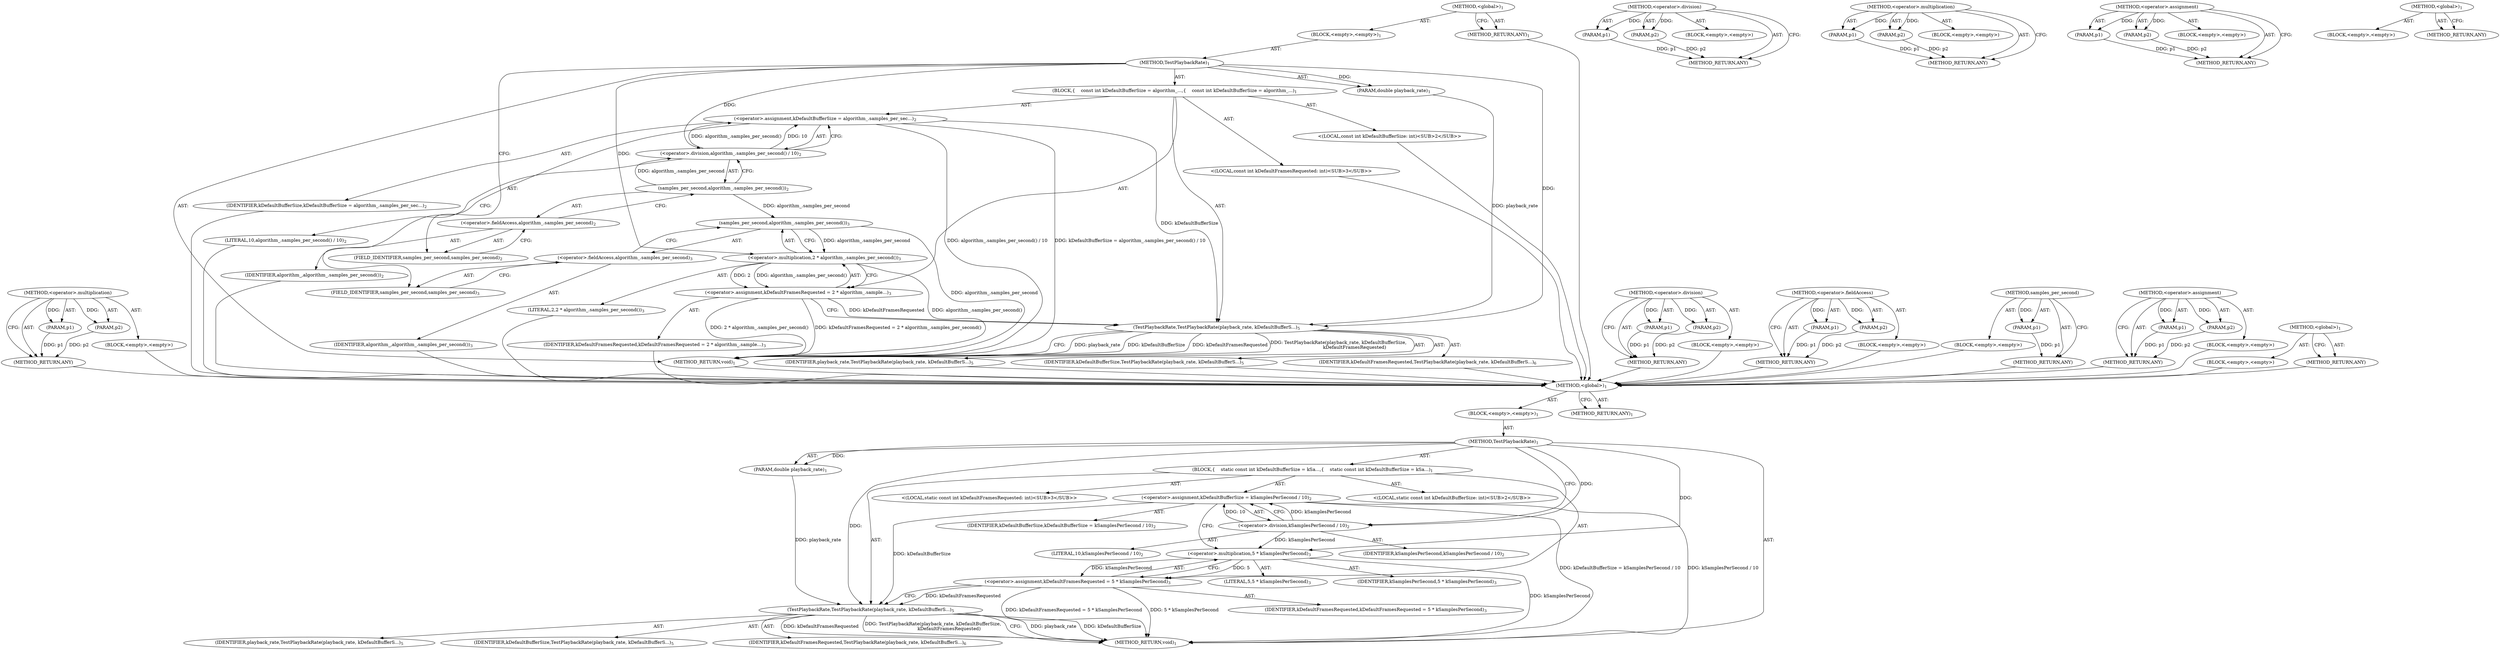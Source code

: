 digraph "&lt;global&gt;" {
vulnerable_6 [label=<(METHOD,&lt;global&gt;)<SUB>1</SUB>>];
vulnerable_7 [label=<(BLOCK,&lt;empty&gt;,&lt;empty&gt;)<SUB>1</SUB>>];
vulnerable_8 [label=<(METHOD,TestPlaybackRate)<SUB>1</SUB>>];
vulnerable_9 [label=<(PARAM,double playback_rate)<SUB>1</SUB>>];
vulnerable_10 [label=<(BLOCK,{
    static const int kDefaultBufferSize = kSa...,{
    static const int kDefaultBufferSize = kSa...)<SUB>1</SUB>>];
vulnerable_11 [label="<(LOCAL,static const int kDefaultBufferSize: int)<SUB>2</SUB>>"];
vulnerable_12 [label=<(&lt;operator&gt;.assignment,kDefaultBufferSize = kSamplesPerSecond / 10)<SUB>2</SUB>>];
vulnerable_13 [label=<(IDENTIFIER,kDefaultBufferSize,kDefaultBufferSize = kSamplesPerSecond / 10)<SUB>2</SUB>>];
vulnerable_14 [label=<(&lt;operator&gt;.division,kSamplesPerSecond / 10)<SUB>2</SUB>>];
vulnerable_15 [label=<(IDENTIFIER,kSamplesPerSecond,kSamplesPerSecond / 10)<SUB>2</SUB>>];
vulnerable_16 [label=<(LITERAL,10,kSamplesPerSecond / 10)<SUB>2</SUB>>];
vulnerable_17 [label="<(LOCAL,static const int kDefaultFramesRequested: int)<SUB>3</SUB>>"];
vulnerable_18 [label=<(&lt;operator&gt;.assignment,kDefaultFramesRequested = 5 * kSamplesPerSecond)<SUB>3</SUB>>];
vulnerable_19 [label=<(IDENTIFIER,kDefaultFramesRequested,kDefaultFramesRequested = 5 * kSamplesPerSecond)<SUB>3</SUB>>];
vulnerable_20 [label=<(&lt;operator&gt;.multiplication,5 * kSamplesPerSecond)<SUB>3</SUB>>];
vulnerable_21 [label=<(LITERAL,5,5 * kSamplesPerSecond)<SUB>3</SUB>>];
vulnerable_22 [label=<(IDENTIFIER,kSamplesPerSecond,5 * kSamplesPerSecond)<SUB>3</SUB>>];
vulnerable_23 [label=<(TestPlaybackRate,TestPlaybackRate(playback_rate, kDefaultBufferS...)<SUB>5</SUB>>];
vulnerable_24 [label=<(IDENTIFIER,playback_rate,TestPlaybackRate(playback_rate, kDefaultBufferS...)<SUB>5</SUB>>];
vulnerable_25 [label=<(IDENTIFIER,kDefaultBufferSize,TestPlaybackRate(playback_rate, kDefaultBufferS...)<SUB>5</SUB>>];
vulnerable_26 [label=<(IDENTIFIER,kDefaultFramesRequested,TestPlaybackRate(playback_rate, kDefaultBufferS...)<SUB>6</SUB>>];
vulnerable_27 [label=<(METHOD_RETURN,void)<SUB>1</SUB>>];
vulnerable_29 [label=<(METHOD_RETURN,ANY)<SUB>1</SUB>>];
vulnerable_51 [label=<(METHOD,&lt;operator&gt;.division)>];
vulnerable_52 [label=<(PARAM,p1)>];
vulnerable_53 [label=<(PARAM,p2)>];
vulnerable_54 [label=<(BLOCK,&lt;empty&gt;,&lt;empty&gt;)>];
vulnerable_55 [label=<(METHOD_RETURN,ANY)>];
vulnerable_56 [label=<(METHOD,&lt;operator&gt;.multiplication)>];
vulnerable_57 [label=<(PARAM,p1)>];
vulnerable_58 [label=<(PARAM,p2)>];
vulnerable_59 [label=<(BLOCK,&lt;empty&gt;,&lt;empty&gt;)>];
vulnerable_60 [label=<(METHOD_RETURN,ANY)>];
vulnerable_46 [label=<(METHOD,&lt;operator&gt;.assignment)>];
vulnerable_47 [label=<(PARAM,p1)>];
vulnerable_48 [label=<(PARAM,p2)>];
vulnerable_49 [label=<(BLOCK,&lt;empty&gt;,&lt;empty&gt;)>];
vulnerable_50 [label=<(METHOD_RETURN,ANY)>];
vulnerable_40 [label=<(METHOD,&lt;global&gt;)<SUB>1</SUB>>];
vulnerable_41 [label=<(BLOCK,&lt;empty&gt;,&lt;empty&gt;)>];
vulnerable_42 [label=<(METHOD_RETURN,ANY)>];
fixed_71 [label=<(METHOD,&lt;operator&gt;.multiplication)>];
fixed_72 [label=<(PARAM,p1)>];
fixed_73 [label=<(PARAM,p2)>];
fixed_74 [label=<(BLOCK,&lt;empty&gt;,&lt;empty&gt;)>];
fixed_75 [label=<(METHOD_RETURN,ANY)>];
fixed_6 [label=<(METHOD,&lt;global&gt;)<SUB>1</SUB>>];
fixed_7 [label=<(BLOCK,&lt;empty&gt;,&lt;empty&gt;)<SUB>1</SUB>>];
fixed_8 [label=<(METHOD,TestPlaybackRate)<SUB>1</SUB>>];
fixed_9 [label=<(PARAM,double playback_rate)<SUB>1</SUB>>];
fixed_10 [label=<(BLOCK,{
    const int kDefaultBufferSize = algorithm_...,{
    const int kDefaultBufferSize = algorithm_...)<SUB>1</SUB>>];
fixed_11 [label="<(LOCAL,const int kDefaultBufferSize: int)<SUB>2</SUB>>"];
fixed_12 [label=<(&lt;operator&gt;.assignment,kDefaultBufferSize = algorithm_.samples_per_sec...)<SUB>2</SUB>>];
fixed_13 [label=<(IDENTIFIER,kDefaultBufferSize,kDefaultBufferSize = algorithm_.samples_per_sec...)<SUB>2</SUB>>];
fixed_14 [label=<(&lt;operator&gt;.division,algorithm_.samples_per_second() / 10)<SUB>2</SUB>>];
fixed_15 [label=<(samples_per_second,algorithm_.samples_per_second())<SUB>2</SUB>>];
fixed_16 [label=<(&lt;operator&gt;.fieldAccess,algorithm_.samples_per_second)<SUB>2</SUB>>];
fixed_17 [label=<(IDENTIFIER,algorithm_,algorithm_.samples_per_second())<SUB>2</SUB>>];
fixed_18 [label=<(FIELD_IDENTIFIER,samples_per_second,samples_per_second)<SUB>2</SUB>>];
fixed_19 [label=<(LITERAL,10,algorithm_.samples_per_second() / 10)<SUB>2</SUB>>];
fixed_20 [label="<(LOCAL,const int kDefaultFramesRequested: int)<SUB>3</SUB>>"];
fixed_21 [label=<(&lt;operator&gt;.assignment,kDefaultFramesRequested = 2 * algorithm_.sample...)<SUB>3</SUB>>];
fixed_22 [label=<(IDENTIFIER,kDefaultFramesRequested,kDefaultFramesRequested = 2 * algorithm_.sample...)<SUB>3</SUB>>];
fixed_23 [label=<(&lt;operator&gt;.multiplication,2 * algorithm_.samples_per_second())<SUB>3</SUB>>];
fixed_24 [label=<(LITERAL,2,2 * algorithm_.samples_per_second())<SUB>3</SUB>>];
fixed_25 [label=<(samples_per_second,algorithm_.samples_per_second())<SUB>3</SUB>>];
fixed_26 [label=<(&lt;operator&gt;.fieldAccess,algorithm_.samples_per_second)<SUB>3</SUB>>];
fixed_27 [label=<(IDENTIFIER,algorithm_,algorithm_.samples_per_second())<SUB>3</SUB>>];
fixed_28 [label=<(FIELD_IDENTIFIER,samples_per_second,samples_per_second)<SUB>3</SUB>>];
fixed_29 [label=<(TestPlaybackRate,TestPlaybackRate(playback_rate, kDefaultBufferS...)<SUB>5</SUB>>];
fixed_30 [label=<(IDENTIFIER,playback_rate,TestPlaybackRate(playback_rate, kDefaultBufferS...)<SUB>5</SUB>>];
fixed_31 [label=<(IDENTIFIER,kDefaultBufferSize,TestPlaybackRate(playback_rate, kDefaultBufferS...)<SUB>5</SUB>>];
fixed_32 [label=<(IDENTIFIER,kDefaultFramesRequested,TestPlaybackRate(playback_rate, kDefaultBufferS...)<SUB>6</SUB>>];
fixed_33 [label=<(METHOD_RETURN,void)<SUB>1</SUB>>];
fixed_35 [label=<(METHOD_RETURN,ANY)<SUB>1</SUB>>];
fixed_57 [label=<(METHOD,&lt;operator&gt;.division)>];
fixed_58 [label=<(PARAM,p1)>];
fixed_59 [label=<(PARAM,p2)>];
fixed_60 [label=<(BLOCK,&lt;empty&gt;,&lt;empty&gt;)>];
fixed_61 [label=<(METHOD_RETURN,ANY)>];
fixed_66 [label=<(METHOD,&lt;operator&gt;.fieldAccess)>];
fixed_67 [label=<(PARAM,p1)>];
fixed_68 [label=<(PARAM,p2)>];
fixed_69 [label=<(BLOCK,&lt;empty&gt;,&lt;empty&gt;)>];
fixed_70 [label=<(METHOD_RETURN,ANY)>];
fixed_62 [label=<(METHOD,samples_per_second)>];
fixed_63 [label=<(PARAM,p1)>];
fixed_64 [label=<(BLOCK,&lt;empty&gt;,&lt;empty&gt;)>];
fixed_65 [label=<(METHOD_RETURN,ANY)>];
fixed_52 [label=<(METHOD,&lt;operator&gt;.assignment)>];
fixed_53 [label=<(PARAM,p1)>];
fixed_54 [label=<(PARAM,p2)>];
fixed_55 [label=<(BLOCK,&lt;empty&gt;,&lt;empty&gt;)>];
fixed_56 [label=<(METHOD_RETURN,ANY)>];
fixed_46 [label=<(METHOD,&lt;global&gt;)<SUB>1</SUB>>];
fixed_47 [label=<(BLOCK,&lt;empty&gt;,&lt;empty&gt;)>];
fixed_48 [label=<(METHOD_RETURN,ANY)>];
vulnerable_6 -> vulnerable_7  [key=0, label="AST: "];
vulnerable_6 -> vulnerable_29  [key=0, label="AST: "];
vulnerable_6 -> vulnerable_29  [key=1, label="CFG: "];
vulnerable_7 -> vulnerable_8  [key=0, label="AST: "];
vulnerable_8 -> vulnerable_9  [key=0, label="AST: "];
vulnerable_8 -> vulnerable_9  [key=1, label="DDG: "];
vulnerable_8 -> vulnerable_10  [key=0, label="AST: "];
vulnerable_8 -> vulnerable_27  [key=0, label="AST: "];
vulnerable_8 -> vulnerable_14  [key=0, label="CFG: "];
vulnerable_8 -> vulnerable_14  [key=1, label="DDG: "];
vulnerable_8 -> vulnerable_23  [key=0, label="DDG: "];
vulnerable_8 -> vulnerable_20  [key=0, label="DDG: "];
vulnerable_9 -> vulnerable_23  [key=0, label="DDG: playback_rate"];
vulnerable_10 -> vulnerable_11  [key=0, label="AST: "];
vulnerable_10 -> vulnerable_12  [key=0, label="AST: "];
vulnerable_10 -> vulnerable_17  [key=0, label="AST: "];
vulnerable_10 -> vulnerable_18  [key=0, label="AST: "];
vulnerable_10 -> vulnerable_23  [key=0, label="AST: "];
vulnerable_12 -> vulnerable_13  [key=0, label="AST: "];
vulnerable_12 -> vulnerable_14  [key=0, label="AST: "];
vulnerable_12 -> vulnerable_20  [key=0, label="CFG: "];
vulnerable_12 -> vulnerable_27  [key=0, label="DDG: kSamplesPerSecond / 10"];
vulnerable_12 -> vulnerable_27  [key=1, label="DDG: kDefaultBufferSize = kSamplesPerSecond / 10"];
vulnerable_12 -> vulnerable_23  [key=0, label="DDG: kDefaultBufferSize"];
vulnerable_14 -> vulnerable_15  [key=0, label="AST: "];
vulnerable_14 -> vulnerable_16  [key=0, label="AST: "];
vulnerable_14 -> vulnerable_12  [key=0, label="CFG: "];
vulnerable_14 -> vulnerable_12  [key=1, label="DDG: kSamplesPerSecond"];
vulnerable_14 -> vulnerable_12  [key=2, label="DDG: 10"];
vulnerable_14 -> vulnerable_20  [key=0, label="DDG: kSamplesPerSecond"];
vulnerable_18 -> vulnerable_19  [key=0, label="AST: "];
vulnerable_18 -> vulnerable_20  [key=0, label="AST: "];
vulnerable_18 -> vulnerable_23  [key=0, label="CFG: "];
vulnerable_18 -> vulnerable_23  [key=1, label="DDG: kDefaultFramesRequested"];
vulnerable_18 -> vulnerable_27  [key=0, label="DDG: 5 * kSamplesPerSecond"];
vulnerable_18 -> vulnerable_27  [key=1, label="DDG: kDefaultFramesRequested = 5 * kSamplesPerSecond"];
vulnerable_20 -> vulnerable_21  [key=0, label="AST: "];
vulnerable_20 -> vulnerable_22  [key=0, label="AST: "];
vulnerable_20 -> vulnerable_18  [key=0, label="CFG: "];
vulnerable_20 -> vulnerable_18  [key=1, label="DDG: 5"];
vulnerable_20 -> vulnerable_18  [key=2, label="DDG: kSamplesPerSecond"];
vulnerable_20 -> vulnerable_27  [key=0, label="DDG: kSamplesPerSecond"];
vulnerable_23 -> vulnerable_24  [key=0, label="AST: "];
vulnerable_23 -> vulnerable_25  [key=0, label="AST: "];
vulnerable_23 -> vulnerable_26  [key=0, label="AST: "];
vulnerable_23 -> vulnerable_27  [key=0, label="CFG: "];
vulnerable_23 -> vulnerable_27  [key=1, label="DDG: playback_rate"];
vulnerable_23 -> vulnerable_27  [key=2, label="DDG: kDefaultBufferSize"];
vulnerable_23 -> vulnerable_27  [key=3, label="DDG: kDefaultFramesRequested"];
vulnerable_23 -> vulnerable_27  [key=4, label="DDG: TestPlaybackRate(playback_rate, kDefaultBufferSize,
                      kDefaultFramesRequested)"];
vulnerable_51 -> vulnerable_52  [key=0, label="AST: "];
vulnerable_51 -> vulnerable_52  [key=1, label="DDG: "];
vulnerable_51 -> vulnerable_54  [key=0, label="AST: "];
vulnerable_51 -> vulnerable_53  [key=0, label="AST: "];
vulnerable_51 -> vulnerable_53  [key=1, label="DDG: "];
vulnerable_51 -> vulnerable_55  [key=0, label="AST: "];
vulnerable_51 -> vulnerable_55  [key=1, label="CFG: "];
vulnerable_52 -> vulnerable_55  [key=0, label="DDG: p1"];
vulnerable_53 -> vulnerable_55  [key=0, label="DDG: p2"];
vulnerable_56 -> vulnerable_57  [key=0, label="AST: "];
vulnerable_56 -> vulnerable_57  [key=1, label="DDG: "];
vulnerable_56 -> vulnerable_59  [key=0, label="AST: "];
vulnerable_56 -> vulnerable_58  [key=0, label="AST: "];
vulnerable_56 -> vulnerable_58  [key=1, label="DDG: "];
vulnerable_56 -> vulnerable_60  [key=0, label="AST: "];
vulnerable_56 -> vulnerable_60  [key=1, label="CFG: "];
vulnerable_57 -> vulnerable_60  [key=0, label="DDG: p1"];
vulnerable_58 -> vulnerable_60  [key=0, label="DDG: p2"];
vulnerable_46 -> vulnerable_47  [key=0, label="AST: "];
vulnerable_46 -> vulnerable_47  [key=1, label="DDG: "];
vulnerable_46 -> vulnerable_49  [key=0, label="AST: "];
vulnerable_46 -> vulnerable_48  [key=0, label="AST: "];
vulnerable_46 -> vulnerable_48  [key=1, label="DDG: "];
vulnerable_46 -> vulnerable_50  [key=0, label="AST: "];
vulnerable_46 -> vulnerable_50  [key=1, label="CFG: "];
vulnerable_47 -> vulnerable_50  [key=0, label="DDG: p1"];
vulnerable_48 -> vulnerable_50  [key=0, label="DDG: p2"];
vulnerable_40 -> vulnerable_41  [key=0, label="AST: "];
vulnerable_40 -> vulnerable_42  [key=0, label="AST: "];
vulnerable_40 -> vulnerable_42  [key=1, label="CFG: "];
fixed_71 -> fixed_72  [key=0, label="AST: "];
fixed_71 -> fixed_72  [key=1, label="DDG: "];
fixed_71 -> fixed_74  [key=0, label="AST: "];
fixed_71 -> fixed_73  [key=0, label="AST: "];
fixed_71 -> fixed_73  [key=1, label="DDG: "];
fixed_71 -> fixed_75  [key=0, label="AST: "];
fixed_71 -> fixed_75  [key=1, label="CFG: "];
fixed_72 -> fixed_75  [key=0, label="DDG: p1"];
fixed_73 -> fixed_75  [key=0, label="DDG: p2"];
fixed_74 -> vulnerable_6  [key=0];
fixed_75 -> vulnerable_6  [key=0];
fixed_6 -> fixed_7  [key=0, label="AST: "];
fixed_6 -> fixed_35  [key=0, label="AST: "];
fixed_6 -> fixed_35  [key=1, label="CFG: "];
fixed_7 -> fixed_8  [key=0, label="AST: "];
fixed_8 -> fixed_9  [key=0, label="AST: "];
fixed_8 -> fixed_9  [key=1, label="DDG: "];
fixed_8 -> fixed_10  [key=0, label="AST: "];
fixed_8 -> fixed_33  [key=0, label="AST: "];
fixed_8 -> fixed_18  [key=0, label="CFG: "];
fixed_8 -> fixed_29  [key=0, label="DDG: "];
fixed_8 -> fixed_14  [key=0, label="DDG: "];
fixed_8 -> fixed_23  [key=0, label="DDG: "];
fixed_9 -> fixed_29  [key=0, label="DDG: playback_rate"];
fixed_10 -> fixed_11  [key=0, label="AST: "];
fixed_10 -> fixed_12  [key=0, label="AST: "];
fixed_10 -> fixed_20  [key=0, label="AST: "];
fixed_10 -> fixed_21  [key=0, label="AST: "];
fixed_10 -> fixed_29  [key=0, label="AST: "];
fixed_11 -> vulnerable_6  [key=0];
fixed_12 -> fixed_13  [key=0, label="AST: "];
fixed_12 -> fixed_14  [key=0, label="AST: "];
fixed_12 -> fixed_28  [key=0, label="CFG: "];
fixed_12 -> fixed_33  [key=0, label="DDG: algorithm_.samples_per_second() / 10"];
fixed_12 -> fixed_33  [key=1, label="DDG: kDefaultBufferSize = algorithm_.samples_per_second() / 10"];
fixed_12 -> fixed_29  [key=0, label="DDG: kDefaultBufferSize"];
fixed_13 -> vulnerable_6  [key=0];
fixed_14 -> fixed_15  [key=0, label="AST: "];
fixed_14 -> fixed_19  [key=0, label="AST: "];
fixed_14 -> fixed_12  [key=0, label="CFG: "];
fixed_14 -> fixed_12  [key=1, label="DDG: algorithm_.samples_per_second()"];
fixed_14 -> fixed_12  [key=2, label="DDG: 10"];
fixed_15 -> fixed_16  [key=0, label="AST: "];
fixed_15 -> fixed_14  [key=0, label="CFG: "];
fixed_15 -> fixed_14  [key=1, label="DDG: algorithm_.samples_per_second"];
fixed_15 -> fixed_25  [key=0, label="DDG: algorithm_.samples_per_second"];
fixed_16 -> fixed_17  [key=0, label="AST: "];
fixed_16 -> fixed_18  [key=0, label="AST: "];
fixed_16 -> fixed_15  [key=0, label="CFG: "];
fixed_17 -> vulnerable_6  [key=0];
fixed_18 -> fixed_16  [key=0, label="CFG: "];
fixed_19 -> vulnerable_6  [key=0];
fixed_20 -> vulnerable_6  [key=0];
fixed_21 -> fixed_22  [key=0, label="AST: "];
fixed_21 -> fixed_23  [key=0, label="AST: "];
fixed_21 -> fixed_29  [key=0, label="CFG: "];
fixed_21 -> fixed_29  [key=1, label="DDG: kDefaultFramesRequested"];
fixed_21 -> fixed_33  [key=0, label="DDG: 2 * algorithm_.samples_per_second()"];
fixed_21 -> fixed_33  [key=1, label="DDG: kDefaultFramesRequested = 2 * algorithm_.samples_per_second()"];
fixed_22 -> vulnerable_6  [key=0];
fixed_23 -> fixed_24  [key=0, label="AST: "];
fixed_23 -> fixed_25  [key=0, label="AST: "];
fixed_23 -> fixed_21  [key=0, label="CFG: "];
fixed_23 -> fixed_21  [key=1, label="DDG: 2"];
fixed_23 -> fixed_21  [key=2, label="DDG: algorithm_.samples_per_second()"];
fixed_23 -> fixed_33  [key=0, label="DDG: algorithm_.samples_per_second()"];
fixed_24 -> vulnerable_6  [key=0];
fixed_25 -> fixed_26  [key=0, label="AST: "];
fixed_25 -> fixed_23  [key=0, label="CFG: "];
fixed_25 -> fixed_23  [key=1, label="DDG: algorithm_.samples_per_second"];
fixed_25 -> fixed_33  [key=0, label="DDG: algorithm_.samples_per_second"];
fixed_26 -> fixed_27  [key=0, label="AST: "];
fixed_26 -> fixed_28  [key=0, label="AST: "];
fixed_26 -> fixed_25  [key=0, label="CFG: "];
fixed_27 -> vulnerable_6  [key=0];
fixed_28 -> fixed_26  [key=0, label="CFG: "];
fixed_29 -> fixed_30  [key=0, label="AST: "];
fixed_29 -> fixed_31  [key=0, label="AST: "];
fixed_29 -> fixed_32  [key=0, label="AST: "];
fixed_29 -> fixed_33  [key=0, label="CFG: "];
fixed_29 -> fixed_33  [key=1, label="DDG: playback_rate"];
fixed_29 -> fixed_33  [key=2, label="DDG: kDefaultBufferSize"];
fixed_29 -> fixed_33  [key=3, label="DDG: kDefaultFramesRequested"];
fixed_29 -> fixed_33  [key=4, label="DDG: TestPlaybackRate(playback_rate, kDefaultBufferSize,
                      kDefaultFramesRequested)"];
fixed_30 -> vulnerable_6  [key=0];
fixed_31 -> vulnerable_6  [key=0];
fixed_32 -> vulnerable_6  [key=0];
fixed_33 -> vulnerable_6  [key=0];
fixed_35 -> vulnerable_6  [key=0];
fixed_57 -> fixed_58  [key=0, label="AST: "];
fixed_57 -> fixed_58  [key=1, label="DDG: "];
fixed_57 -> fixed_60  [key=0, label="AST: "];
fixed_57 -> fixed_59  [key=0, label="AST: "];
fixed_57 -> fixed_59  [key=1, label="DDG: "];
fixed_57 -> fixed_61  [key=0, label="AST: "];
fixed_57 -> fixed_61  [key=1, label="CFG: "];
fixed_58 -> fixed_61  [key=0, label="DDG: p1"];
fixed_59 -> fixed_61  [key=0, label="DDG: p2"];
fixed_60 -> vulnerable_6  [key=0];
fixed_61 -> vulnerable_6  [key=0];
fixed_66 -> fixed_67  [key=0, label="AST: "];
fixed_66 -> fixed_67  [key=1, label="DDG: "];
fixed_66 -> fixed_69  [key=0, label="AST: "];
fixed_66 -> fixed_68  [key=0, label="AST: "];
fixed_66 -> fixed_68  [key=1, label="DDG: "];
fixed_66 -> fixed_70  [key=0, label="AST: "];
fixed_66 -> fixed_70  [key=1, label="CFG: "];
fixed_67 -> fixed_70  [key=0, label="DDG: p1"];
fixed_68 -> fixed_70  [key=0, label="DDG: p2"];
fixed_69 -> vulnerable_6  [key=0];
fixed_70 -> vulnerable_6  [key=0];
fixed_62 -> fixed_63  [key=0, label="AST: "];
fixed_62 -> fixed_63  [key=1, label="DDG: "];
fixed_62 -> fixed_64  [key=0, label="AST: "];
fixed_62 -> fixed_65  [key=0, label="AST: "];
fixed_62 -> fixed_65  [key=1, label="CFG: "];
fixed_63 -> fixed_65  [key=0, label="DDG: p1"];
fixed_64 -> vulnerable_6  [key=0];
fixed_65 -> vulnerable_6  [key=0];
fixed_52 -> fixed_53  [key=0, label="AST: "];
fixed_52 -> fixed_53  [key=1, label="DDG: "];
fixed_52 -> fixed_55  [key=0, label="AST: "];
fixed_52 -> fixed_54  [key=0, label="AST: "];
fixed_52 -> fixed_54  [key=1, label="DDG: "];
fixed_52 -> fixed_56  [key=0, label="AST: "];
fixed_52 -> fixed_56  [key=1, label="CFG: "];
fixed_53 -> fixed_56  [key=0, label="DDG: p1"];
fixed_54 -> fixed_56  [key=0, label="DDG: p2"];
fixed_55 -> vulnerable_6  [key=0];
fixed_56 -> vulnerable_6  [key=0];
fixed_46 -> fixed_47  [key=0, label="AST: "];
fixed_46 -> fixed_48  [key=0, label="AST: "];
fixed_46 -> fixed_48  [key=1, label="CFG: "];
fixed_47 -> vulnerable_6  [key=0];
fixed_48 -> vulnerable_6  [key=0];
}
